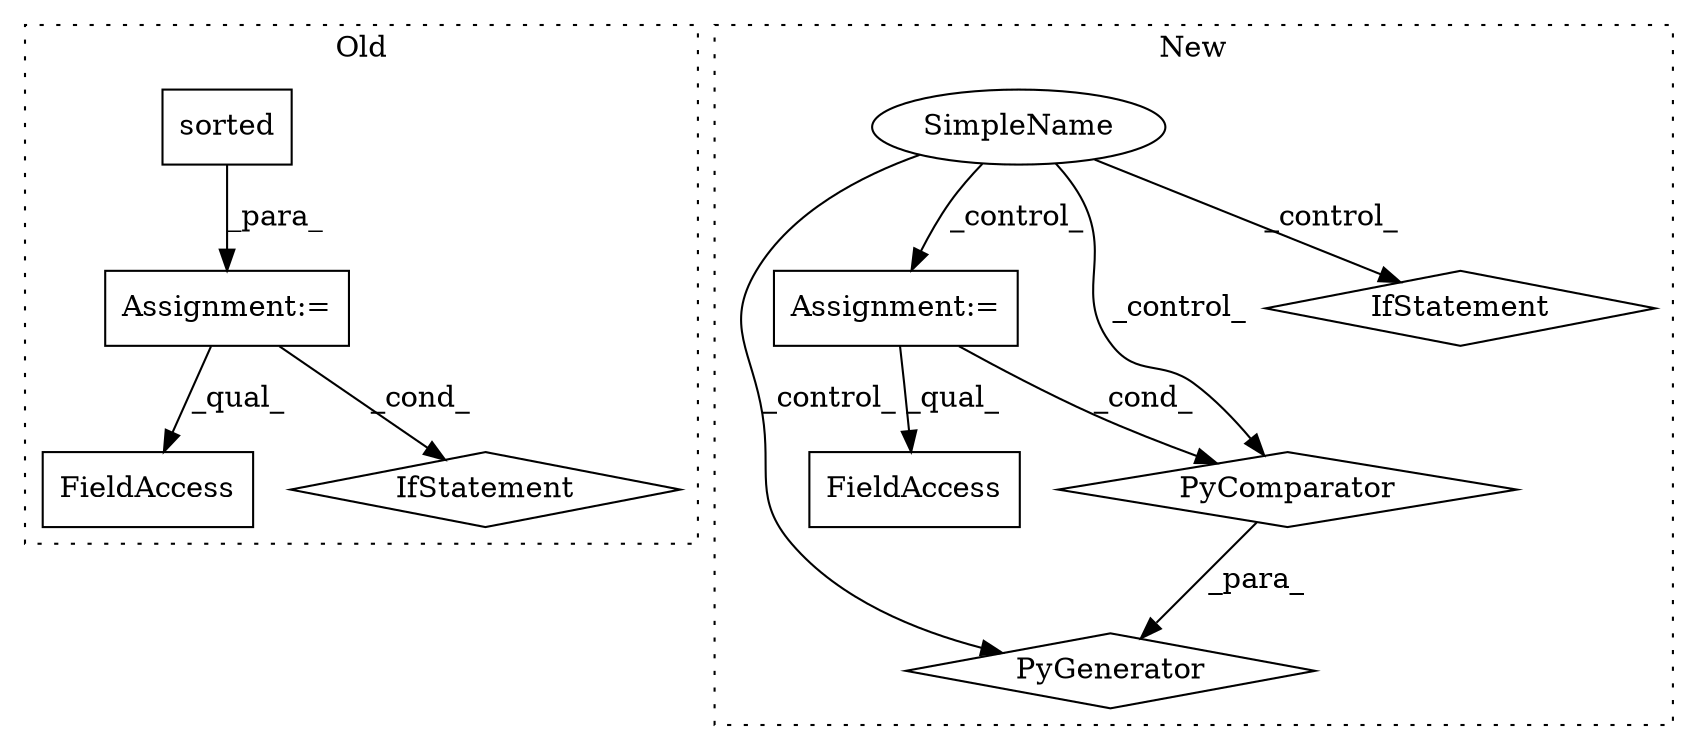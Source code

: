 digraph G {
subgraph cluster0 {
1 [label="sorted" a="32" s="6169,6222" l="7,1" shape="box"];
7 [label="Assignment:=" a="7" s="6168" l="1" shape="box"];
9 [label="FieldAccess" a="22" s="6439" l="13" shape="box"];
10 [label="IfStatement" a="25" s="6355,6372" l="4,2" shape="diamond"];
label = "Old";
style="dotted";
}
subgraph cluster1 {
2 [label="PyGenerator" a="107" s="7655" l="112" shape="diamond"];
3 [label="Assignment:=" a="7" s="7733" l="28" shape="box"];
4 [label="PyComparator" a="113" s="7733" l="28" shape="diamond"];
5 [label="SimpleName" a="42" s="" l="" shape="ellipse"];
6 [label="IfStatement" a="25" s="7733" l="28" shape="diamond"];
8 [label="FieldAccess" a="22" s="7655" l="14" shape="box"];
label = "New";
style="dotted";
}
1 -> 7 [label="_para_"];
3 -> 4 [label="_cond_"];
3 -> 8 [label="_qual_"];
4 -> 2 [label="_para_"];
5 -> 2 [label="_control_"];
5 -> 3 [label="_control_"];
5 -> 4 [label="_control_"];
5 -> 6 [label="_control_"];
7 -> 10 [label="_cond_"];
7 -> 9 [label="_qual_"];
}